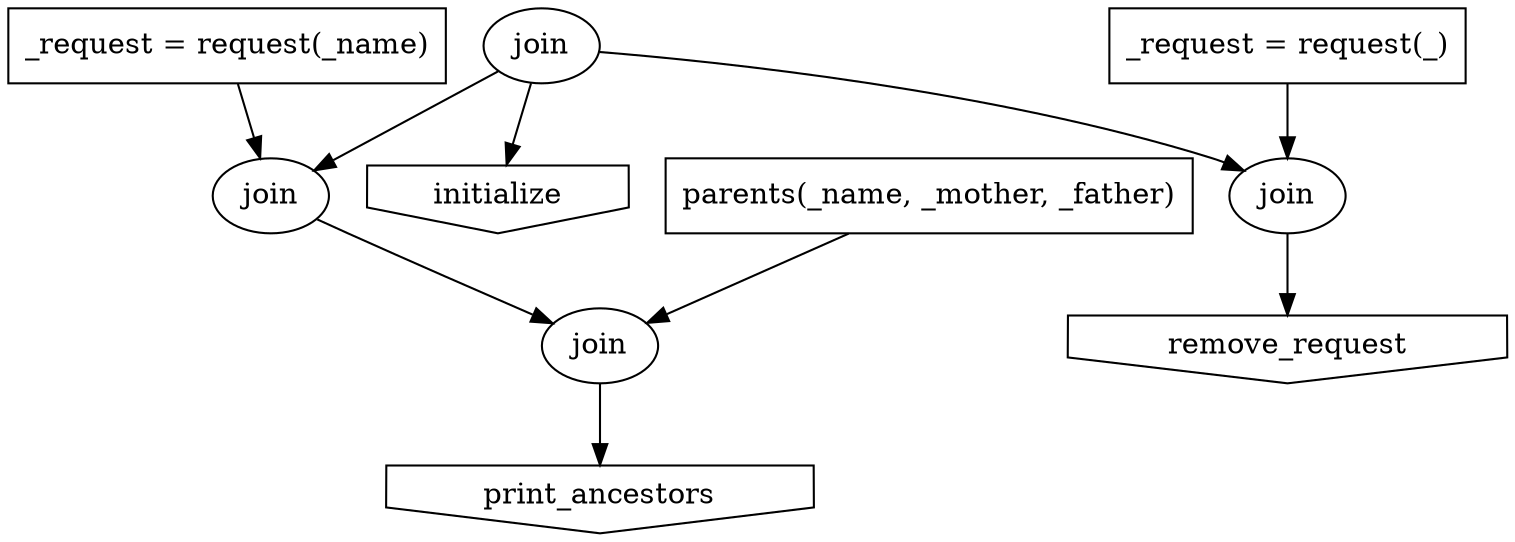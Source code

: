 digraph G {
  node6563814200116360020 [shape=invhouse, label="initialize"];
  node4863055607658372881 [label="join"];
  node4863055607658372881 -> node6563814200116360020
  node11472940882941524040 [shape=invhouse, label="print_ancestors"];
  node15284524238605266251 [label="join\n"];
  node15284524238605266251 -> node11472940882941524040
  node6742137472552593673 [label="join\n"];
  node6742137472552593673 -> node15284524238605266251
  node4863055607658372881 [label="join"];
  node4863055607658372881 -> node6742137472552593673
  node2502141664633686769 [shape=box, label="_request = request(_name)\n"];
  node2502141664633686769 -> node6742137472552593673
  node423170728378845092 [shape=box, label="parents(_name, _mother, _father)\n"];
  node423170728378845092 -> node15284524238605266251
  node4358495271731583852 [shape=invhouse, label="remove_request"];
  node4580158517459064240 [label="join\n"];
  node4580158517459064240 -> node4358495271731583852
  node4863055607658372881 [label="join"];
  node4863055607658372881 -> node4580158517459064240
  node5721769038299243869 [shape=box, label="_request = request(_)\n"];
  node5721769038299243869 -> node4580158517459064240
}
